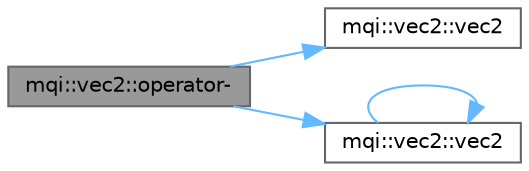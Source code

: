 digraph "mqi::vec2::operator-"
{
 // LATEX_PDF_SIZE
  bgcolor="transparent";
  edge [fontname=Helvetica,fontsize=10,labelfontname=Helvetica,labelfontsize=10];
  node [fontname=Helvetica,fontsize=10,shape=box,height=0.2,width=0.4];
  rankdir="LR";
  Node1 [id="Node000001",label="mqi::vec2::operator-",height=0.2,width=0.4,color="gray40", fillcolor="grey60", style="filled", fontcolor="black",tooltip="Vector subtraction."];
  Node1 -> Node2 [id="edge1_Node000001_Node000002",color="steelblue1",style="solid",tooltip=" "];
  Node2 [id="Node000002",label="mqi::vec2::vec2",height=0.2,width=0.4,color="grey40", fillcolor="white", style="filled",URL="$classmqi_1_1vec2.html#aab87b91bcacbc11a5c1c4c53cb647407",tooltip="Default constructor, initializes to (0, 0)."];
  Node1 -> Node3 [id="edge2_Node000001_Node000003",color="steelblue1",style="solid",tooltip=" "];
  Node3 [id="Node000003",label="mqi::vec2::vec2",height=0.2,width=0.4,color="grey40", fillcolor="white", style="filled",URL="$classmqi_1_1vec2.html#a9c98d025daf145347271cc9c047005b4",tooltip="Copy constructor (from non-const reference)."];
  Node3 -> Node3 [id="edge3_Node000003_Node000003",color="steelblue1",style="solid",tooltip=" "];
}

